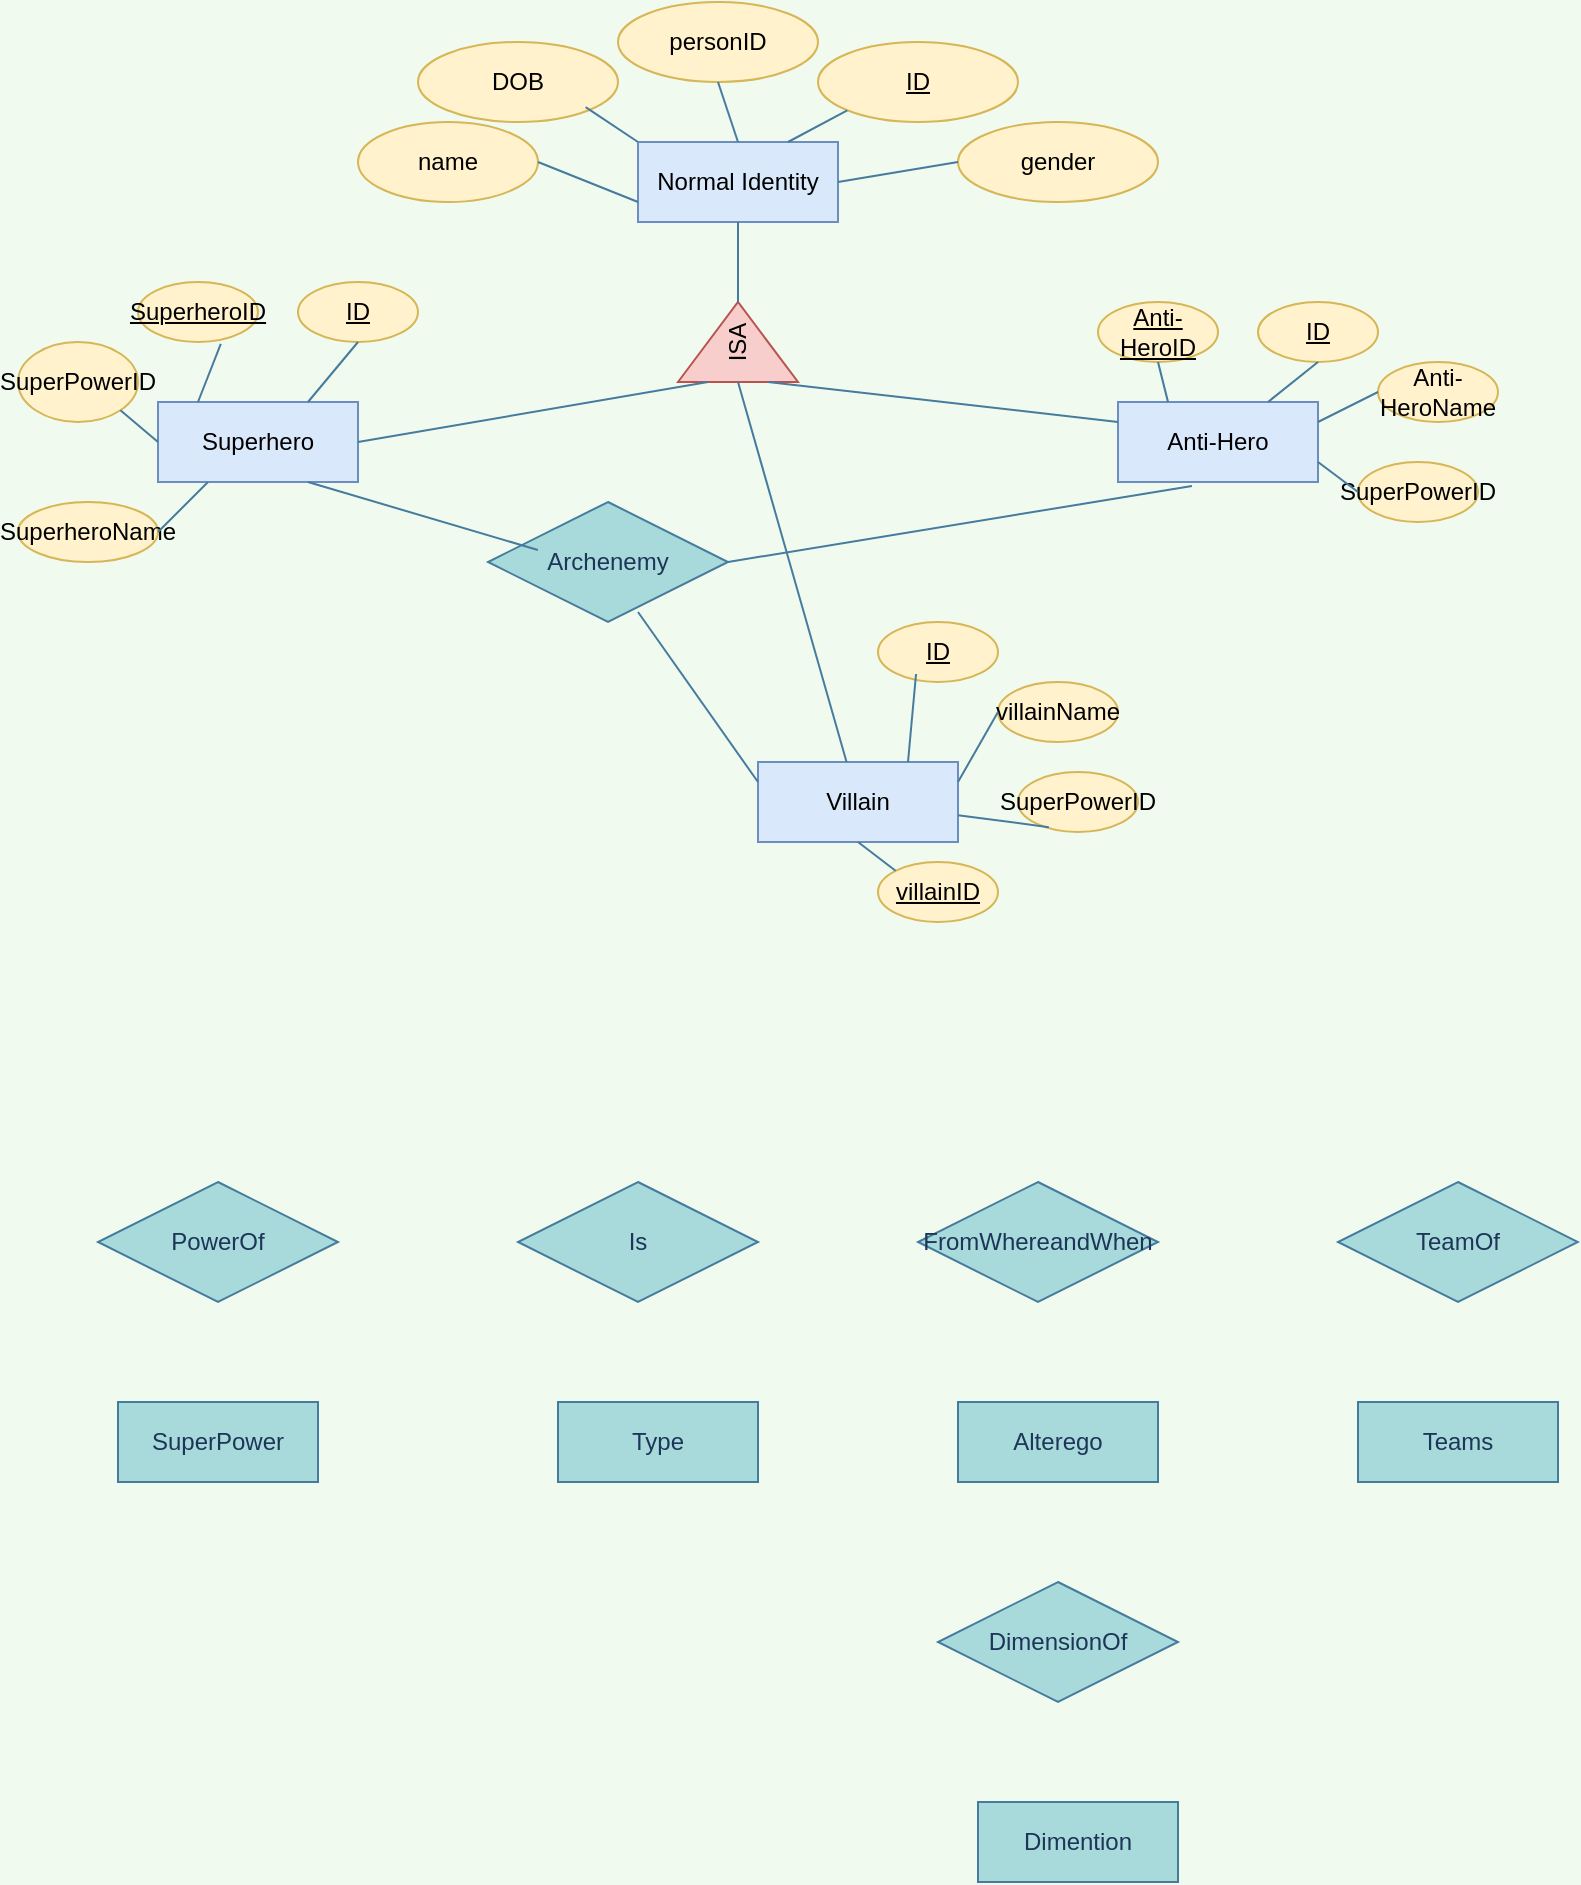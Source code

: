<mxfile version="13.8.0" type="github">
  <diagram id="R2lEEEUBdFMjLlhIrx00" name="Page-1">
    <mxGraphModel dx="1030" dy="1398" grid="1" gridSize="10" guides="1" tooltips="1" connect="1" arrows="1" fold="1" page="1" pageScale="1" pageWidth="850" pageHeight="1100" background="#F1FAEE" math="0" shadow="0" extFonts="Permanent Marker^https://fonts.googleapis.com/css?family=Permanent+Marker">
      <root>
        <mxCell id="0" />
        <mxCell id="1" parent="0" />
        <mxCell id="nAdJ6FFDhR7UBdOgbW9l-2" value="Normal Identity" style="whiteSpace=wrap;html=1;align=center;fillColor=#dae8fc;strokeColor=#6c8ebf;" vertex="1" parent="1">
          <mxGeometry x="320" y="70" width="100" height="40" as="geometry" />
        </mxCell>
        <mxCell id="nAdJ6FFDhR7UBdOgbW9l-3" value="ID" style="ellipse;whiteSpace=wrap;html=1;align=center;fontStyle=4;fillColor=#fff2cc;strokeColor=#d6b656;" vertex="1" parent="1">
          <mxGeometry x="410" y="20" width="100" height="40" as="geometry" />
        </mxCell>
        <mxCell id="nAdJ6FFDhR7UBdOgbW9l-4" value="personID" style="ellipse;whiteSpace=wrap;html=1;align=center;fillColor=#fff2cc;strokeColor=#d6b656;" vertex="1" parent="1">
          <mxGeometry x="310" width="100" height="40" as="geometry" />
        </mxCell>
        <mxCell id="nAdJ6FFDhR7UBdOgbW9l-5" value="DOB" style="ellipse;whiteSpace=wrap;html=1;align=center;fillColor=#fff2cc;strokeColor=#d6b656;" vertex="1" parent="1">
          <mxGeometry x="210" y="20" width="100" height="40" as="geometry" />
        </mxCell>
        <mxCell id="nAdJ6FFDhR7UBdOgbW9l-6" value="gender" style="ellipse;whiteSpace=wrap;html=1;align=center;fillColor=#fff2cc;strokeColor=#d6b656;" vertex="1" parent="1">
          <mxGeometry x="480" y="60" width="100" height="40" as="geometry" />
        </mxCell>
        <mxCell id="nAdJ6FFDhR7UBdOgbW9l-7" value="name" style="ellipse;whiteSpace=wrap;html=1;align=center;fillColor=#fff2cc;strokeColor=#d6b656;" vertex="1" parent="1">
          <mxGeometry x="180" y="60" width="90" height="40" as="geometry" />
        </mxCell>
        <mxCell id="nAdJ6FFDhR7UBdOgbW9l-10" value="" style="endArrow=none;html=1;entryX=0;entryY=0.75;entryDx=0;entryDy=0;labelBackgroundColor=#F1FAEE;strokeColor=#457B9D;fontColor=#1D3557;exitX=1;exitY=0.5;exitDx=0;exitDy=0;" edge="1" parent="1" source="nAdJ6FFDhR7UBdOgbW9l-7" target="nAdJ6FFDhR7UBdOgbW9l-2">
          <mxGeometry width="50" height="50" relative="1" as="geometry">
            <mxPoint x="270" y="90" as="sourcePoint" />
            <mxPoint x="290" y="60" as="targetPoint" />
          </mxGeometry>
        </mxCell>
        <mxCell id="nAdJ6FFDhR7UBdOgbW9l-11" value="" style="endArrow=none;html=1;entryX=0;entryY=0;entryDx=0;entryDy=0;exitX=0;exitY=0;exitDx=0;exitDy=0;labelBackgroundColor=#F1FAEE;strokeColor=#457B9D;fontColor=#1D3557;" edge="1" parent="1" source="nAdJ6FFDhR7UBdOgbW9l-2" target="nAdJ6FFDhR7UBdOgbW9l-2">
          <mxGeometry width="50" height="50" relative="1" as="geometry">
            <mxPoint x="230" y="340" as="sourcePoint" />
            <mxPoint x="280" y="290" as="targetPoint" />
            <Array as="points">
              <mxPoint x="290" y="50" />
            </Array>
          </mxGeometry>
        </mxCell>
        <mxCell id="nAdJ6FFDhR7UBdOgbW9l-12" value="" style="endArrow=none;html=1;entryX=0.5;entryY=1;entryDx=0;entryDy=0;exitX=0.5;exitY=0;exitDx=0;exitDy=0;labelBackgroundColor=#F1FAEE;strokeColor=#457B9D;fontColor=#1D3557;" edge="1" parent="1" source="nAdJ6FFDhR7UBdOgbW9l-2" target="nAdJ6FFDhR7UBdOgbW9l-4">
          <mxGeometry width="50" height="50" relative="1" as="geometry">
            <mxPoint x="350" y="90" as="sourcePoint" />
            <mxPoint x="400" y="40" as="targetPoint" />
          </mxGeometry>
        </mxCell>
        <mxCell id="nAdJ6FFDhR7UBdOgbW9l-13" value="" style="endArrow=none;html=1;entryX=0;entryY=1;entryDx=0;entryDy=0;exitX=0.75;exitY=0;exitDx=0;exitDy=0;labelBackgroundColor=#F1FAEE;strokeColor=#457B9D;fontColor=#1D3557;" edge="1" parent="1" source="nAdJ6FFDhR7UBdOgbW9l-2" target="nAdJ6FFDhR7UBdOgbW9l-3">
          <mxGeometry width="50" height="50" relative="1" as="geometry">
            <mxPoint x="320" y="290" as="sourcePoint" />
            <mxPoint x="370" y="240" as="targetPoint" />
          </mxGeometry>
        </mxCell>
        <mxCell id="nAdJ6FFDhR7UBdOgbW9l-14" value="" style="endArrow=none;html=1;entryX=0;entryY=0.5;entryDx=0;entryDy=0;exitX=1;exitY=0.5;exitDx=0;exitDy=0;labelBackgroundColor=#F1FAEE;strokeColor=#457B9D;fontColor=#1D3557;" edge="1" parent="1" source="nAdJ6FFDhR7UBdOgbW9l-2" target="nAdJ6FFDhR7UBdOgbW9l-6">
          <mxGeometry width="50" height="50" relative="1" as="geometry">
            <mxPoint x="370" y="230" as="sourcePoint" />
            <mxPoint x="420" y="180" as="targetPoint" />
          </mxGeometry>
        </mxCell>
        <mxCell id="nAdJ6FFDhR7UBdOgbW9l-15" value="ISA" style="triangle;whiteSpace=wrap;html=1;rounded=0;sketch=0;strokeColor=#b85450;fillColor=#f8cecc;rotation=-90;" vertex="1" parent="1">
          <mxGeometry x="350" y="140" width="40" height="60" as="geometry" />
        </mxCell>
        <mxCell id="nAdJ6FFDhR7UBdOgbW9l-16" value="" style="endArrow=none;html=1;strokeColor=#457B9D;fillColor=#A8DADC;fontColor=#1D3557;entryX=0.5;entryY=1;entryDx=0;entryDy=0;exitX=1;exitY=0.5;exitDx=0;exitDy=0;" edge="1" parent="1" source="nAdJ6FFDhR7UBdOgbW9l-15" target="nAdJ6FFDhR7UBdOgbW9l-2">
          <mxGeometry width="50" height="50" relative="1" as="geometry">
            <mxPoint x="350" y="290" as="sourcePoint" />
            <mxPoint x="400" y="240" as="targetPoint" />
          </mxGeometry>
        </mxCell>
        <mxCell id="nAdJ6FFDhR7UBdOgbW9l-17" value="Superhero" style="whiteSpace=wrap;html=1;align=center;rounded=0;sketch=0;strokeColor=#6c8ebf;fillColor=#dae8fc;" vertex="1" parent="1">
          <mxGeometry x="80" y="200" width="100" height="40" as="geometry" />
        </mxCell>
        <mxCell id="nAdJ6FFDhR7UBdOgbW9l-18" value="Villain" style="whiteSpace=wrap;html=1;align=center;rounded=0;sketch=0;strokeColor=#6c8ebf;fillColor=#dae8fc;" vertex="1" parent="1">
          <mxGeometry x="380" y="380" width="100" height="40" as="geometry" />
        </mxCell>
        <mxCell id="nAdJ6FFDhR7UBdOgbW9l-19" value="Anti-Hero" style="whiteSpace=wrap;html=1;align=center;rounded=0;sketch=0;strokeColor=#6c8ebf;fillColor=#dae8fc;" vertex="1" parent="1">
          <mxGeometry x="560" y="200" width="100" height="40" as="geometry" />
        </mxCell>
        <mxCell id="nAdJ6FFDhR7UBdOgbW9l-20" value="" style="endArrow=none;html=1;strokeColor=#457B9D;fillColor=#A8DADC;fontColor=#1D3557;entryX=0;entryY=0.25;entryDx=0;entryDy=0;exitX=1;exitY=0.5;exitDx=0;exitDy=0;" edge="1" parent="1" source="nAdJ6FFDhR7UBdOgbW9l-17" target="nAdJ6FFDhR7UBdOgbW9l-15">
          <mxGeometry width="50" height="50" relative="1" as="geometry">
            <mxPoint x="230" y="260" as="sourcePoint" />
            <mxPoint x="280" y="210" as="targetPoint" />
          </mxGeometry>
        </mxCell>
        <mxCell id="nAdJ6FFDhR7UBdOgbW9l-21" value="" style="endArrow=none;html=1;strokeColor=#457B9D;fillColor=#A8DADC;fontColor=#1D3557;entryX=0;entryY=0.5;entryDx=0;entryDy=0;" edge="1" parent="1" source="nAdJ6FFDhR7UBdOgbW9l-18" target="nAdJ6FFDhR7UBdOgbW9l-15">
          <mxGeometry width="50" height="50" relative="1" as="geometry">
            <mxPoint x="370" y="310" as="sourcePoint" />
            <mxPoint x="390" y="230" as="targetPoint" />
          </mxGeometry>
        </mxCell>
        <mxCell id="nAdJ6FFDhR7UBdOgbW9l-22" value="" style="endArrow=none;html=1;strokeColor=#457B9D;fillColor=#A8DADC;fontColor=#1D3557;entryX=0;entryY=0.75;entryDx=0;entryDy=0;exitX=0;exitY=0.25;exitDx=0;exitDy=0;" edge="1" parent="1" source="nAdJ6FFDhR7UBdOgbW9l-19" target="nAdJ6FFDhR7UBdOgbW9l-15">
          <mxGeometry width="50" height="50" relative="1" as="geometry">
            <mxPoint x="230" y="260" as="sourcePoint" />
            <mxPoint x="280" y="210" as="targetPoint" />
          </mxGeometry>
        </mxCell>
        <mxCell id="nAdJ6FFDhR7UBdOgbW9l-23" value="ID" style="ellipse;whiteSpace=wrap;html=1;align=center;fontStyle=4;rounded=0;sketch=0;strokeColor=#d6b656;fillColor=#fff2cc;" vertex="1" parent="1">
          <mxGeometry x="150" y="140" width="60" height="30" as="geometry" />
        </mxCell>
        <mxCell id="nAdJ6FFDhR7UBdOgbW9l-24" value="SuperheroID" style="ellipse;whiteSpace=wrap;html=1;align=center;fontStyle=4;rounded=0;sketch=0;strokeColor=#d6b656;fillColor=#fff2cc;" vertex="1" parent="1">
          <mxGeometry x="70" y="140" width="60" height="30" as="geometry" />
        </mxCell>
        <mxCell id="nAdJ6FFDhR7UBdOgbW9l-25" value="SuperPowerID" style="ellipse;whiteSpace=wrap;html=1;align=center;rounded=0;sketch=0;strokeColor=#d6b656;fillColor=#fff2cc;" vertex="1" parent="1">
          <mxGeometry x="10" y="170" width="60" height="40" as="geometry" />
        </mxCell>
        <mxCell id="nAdJ6FFDhR7UBdOgbW9l-26" value="SuperheroName" style="ellipse;whiteSpace=wrap;html=1;align=center;rounded=0;sketch=0;strokeColor=#d6b656;fillColor=#fff2cc;" vertex="1" parent="1">
          <mxGeometry x="10" y="250" width="70" height="30" as="geometry" />
        </mxCell>
        <mxCell id="nAdJ6FFDhR7UBdOgbW9l-27" value="" style="endArrow=none;html=1;strokeColor=#457B9D;fillColor=#A8DADC;fontColor=#1D3557;entryX=0.25;entryY=1;entryDx=0;entryDy=0;exitX=1;exitY=0.5;exitDx=0;exitDy=0;" edge="1" parent="1" source="nAdJ6FFDhR7UBdOgbW9l-26" target="nAdJ6FFDhR7UBdOgbW9l-17">
          <mxGeometry width="50" height="50" relative="1" as="geometry">
            <mxPoint x="100" y="330" as="sourcePoint" />
            <mxPoint x="150" y="280" as="targetPoint" />
          </mxGeometry>
        </mxCell>
        <mxCell id="nAdJ6FFDhR7UBdOgbW9l-28" value="" style="endArrow=none;html=1;strokeColor=#457B9D;fillColor=#A8DADC;fontColor=#1D3557;exitX=1;exitY=1;exitDx=0;exitDy=0;" edge="1" parent="1" source="nAdJ6FFDhR7UBdOgbW9l-25">
          <mxGeometry width="50" height="50" relative="1" as="geometry">
            <mxPoint x="110" y="330" as="sourcePoint" />
            <mxPoint x="80" y="220" as="targetPoint" />
          </mxGeometry>
        </mxCell>
        <mxCell id="nAdJ6FFDhR7UBdOgbW9l-29" value="" style="endArrow=none;html=1;strokeColor=#457B9D;fillColor=#A8DADC;fontColor=#1D3557;entryX=0.69;entryY=1.033;entryDx=0;entryDy=0;entryPerimeter=0;" edge="1" parent="1" target="nAdJ6FFDhR7UBdOgbW9l-24">
          <mxGeometry width="50" height="50" relative="1" as="geometry">
            <mxPoint x="100" y="200" as="sourcePoint" />
            <mxPoint x="140" y="160" as="targetPoint" />
          </mxGeometry>
        </mxCell>
        <mxCell id="nAdJ6FFDhR7UBdOgbW9l-30" value="" style="endArrow=none;html=1;strokeColor=#457B9D;fillColor=#A8DADC;fontColor=#1D3557;entryX=0.5;entryY=1;entryDx=0;entryDy=0;exitX=0.75;exitY=0;exitDx=0;exitDy=0;" edge="1" parent="1" source="nAdJ6FFDhR7UBdOgbW9l-17" target="nAdJ6FFDhR7UBdOgbW9l-23">
          <mxGeometry width="50" height="50" relative="1" as="geometry">
            <mxPoint x="150" y="440" as="sourcePoint" />
            <mxPoint x="200" y="390" as="targetPoint" />
          </mxGeometry>
        </mxCell>
        <mxCell id="nAdJ6FFDhR7UBdOgbW9l-31" value="villainID" style="ellipse;whiteSpace=wrap;html=1;align=center;fontStyle=4;rounded=0;sketch=0;strokeColor=#d6b656;fillColor=#fff2cc;" vertex="1" parent="1">
          <mxGeometry x="440" y="430" width="60" height="30" as="geometry" />
        </mxCell>
        <mxCell id="nAdJ6FFDhR7UBdOgbW9l-34" value="ID" style="ellipse;whiteSpace=wrap;html=1;align=center;fontStyle=4;rounded=0;sketch=0;strokeColor=#d6b656;fillColor=#fff2cc;" vertex="1" parent="1">
          <mxGeometry x="440" y="310" width="60" height="30" as="geometry" />
        </mxCell>
        <mxCell id="nAdJ6FFDhR7UBdOgbW9l-35" value="SuperPowerID" style="ellipse;whiteSpace=wrap;html=1;align=center;rounded=0;sketch=0;strokeColor=#d6b656;fillColor=#fff2cc;" vertex="1" parent="1">
          <mxGeometry x="510" y="385" width="60" height="30" as="geometry" />
        </mxCell>
        <mxCell id="nAdJ6FFDhR7UBdOgbW9l-36" value="villainName" style="ellipse;whiteSpace=wrap;html=1;align=center;rounded=0;sketch=0;strokeColor=#d6b656;fillColor=#fff2cc;" vertex="1" parent="1">
          <mxGeometry x="500" y="340" width="60" height="30" as="geometry" />
        </mxCell>
        <mxCell id="nAdJ6FFDhR7UBdOgbW9l-38" value="" style="endArrow=none;html=1;strokeColor=#457B9D;fillColor=#A8DADC;fontColor=#1D3557;entryX=0.5;entryY=1;entryDx=0;entryDy=0;exitX=0;exitY=0;exitDx=0;exitDy=0;" edge="1" parent="1" source="nAdJ6FFDhR7UBdOgbW9l-31" target="nAdJ6FFDhR7UBdOgbW9l-18">
          <mxGeometry width="50" height="50" relative="1" as="geometry">
            <mxPoint x="300" y="430" as="sourcePoint" />
            <mxPoint x="350" y="380" as="targetPoint" />
          </mxGeometry>
        </mxCell>
        <mxCell id="nAdJ6FFDhR7UBdOgbW9l-39" value="" style="endArrow=none;html=1;strokeColor=#457B9D;fillColor=#A8DADC;fontColor=#1D3557;entryX=0.317;entryY=0.867;entryDx=0;entryDy=0;entryPerimeter=0;exitX=0.75;exitY=0;exitDx=0;exitDy=0;" edge="1" parent="1" source="nAdJ6FFDhR7UBdOgbW9l-18" target="nAdJ6FFDhR7UBdOgbW9l-34">
          <mxGeometry width="50" height="50" relative="1" as="geometry">
            <mxPoint x="403" y="420" as="sourcePoint" />
            <mxPoint x="403" y="440" as="targetPoint" />
          </mxGeometry>
        </mxCell>
        <mxCell id="nAdJ6FFDhR7UBdOgbW9l-40" value="" style="endArrow=none;html=1;strokeColor=#457B9D;fillColor=#A8DADC;fontColor=#1D3557;entryX=0.257;entryY=0.919;entryDx=0;entryDy=0;entryPerimeter=0;" edge="1" parent="1" source="nAdJ6FFDhR7UBdOgbW9l-18" target="nAdJ6FFDhR7UBdOgbW9l-35">
          <mxGeometry width="50" height="50" relative="1" as="geometry">
            <mxPoint x="310" y="440" as="sourcePoint" />
            <mxPoint x="360" y="390" as="targetPoint" />
          </mxGeometry>
        </mxCell>
        <mxCell id="nAdJ6FFDhR7UBdOgbW9l-41" value="" style="endArrow=none;html=1;strokeColor=#457B9D;fillColor=#A8DADC;fontColor=#1D3557;entryX=0;entryY=0.5;entryDx=0;entryDy=0;exitX=1;exitY=0.25;exitDx=0;exitDy=0;" edge="1" parent="1" source="nAdJ6FFDhR7UBdOgbW9l-18" target="nAdJ6FFDhR7UBdOgbW9l-36">
          <mxGeometry width="50" height="50" relative="1" as="geometry">
            <mxPoint x="340" y="420" as="sourcePoint" />
            <mxPoint x="390" y="370" as="targetPoint" />
          </mxGeometry>
        </mxCell>
        <mxCell id="nAdJ6FFDhR7UBdOgbW9l-42" value="SuperPowerID" style="ellipse;whiteSpace=wrap;html=1;align=center;rounded=0;sketch=0;strokeColor=#d6b656;fillColor=#fff2cc;" vertex="1" parent="1">
          <mxGeometry x="680" y="230" width="60" height="30" as="geometry" />
        </mxCell>
        <mxCell id="nAdJ6FFDhR7UBdOgbW9l-43" value="Anti-HeroName" style="ellipse;whiteSpace=wrap;html=1;align=center;rounded=0;sketch=0;strokeColor=#d6b656;fillColor=#fff2cc;" vertex="1" parent="1">
          <mxGeometry x="690" y="180" width="60" height="30" as="geometry" />
        </mxCell>
        <mxCell id="nAdJ6FFDhR7UBdOgbW9l-44" value="ID" style="ellipse;whiteSpace=wrap;html=1;align=center;fontStyle=4;rounded=0;sketch=0;strokeColor=#d6b656;fillColor=#fff2cc;" vertex="1" parent="1">
          <mxGeometry x="630" y="150" width="60" height="30" as="geometry" />
        </mxCell>
        <mxCell id="nAdJ6FFDhR7UBdOgbW9l-45" value="Anti-HeroID" style="ellipse;whiteSpace=wrap;html=1;align=center;fontStyle=4;rounded=0;sketch=0;strokeColor=#d6b656;fillColor=#fff2cc;" vertex="1" parent="1">
          <mxGeometry x="550" y="150" width="60" height="30" as="geometry" />
        </mxCell>
        <mxCell id="nAdJ6FFDhR7UBdOgbW9l-46" value="" style="endArrow=none;html=1;strokeColor=#457B9D;fillColor=#A8DADC;fontColor=#1D3557;entryX=0.5;entryY=1;entryDx=0;entryDy=0;exitX=0.25;exitY=0;exitDx=0;exitDy=0;" edge="1" parent="1" source="nAdJ6FFDhR7UBdOgbW9l-19" target="nAdJ6FFDhR7UBdOgbW9l-45">
          <mxGeometry width="50" height="50" relative="1" as="geometry">
            <mxPoint x="380" y="300" as="sourcePoint" />
            <mxPoint x="430" y="250" as="targetPoint" />
          </mxGeometry>
        </mxCell>
        <mxCell id="nAdJ6FFDhR7UBdOgbW9l-47" value="" style="endArrow=none;html=1;strokeColor=#457B9D;fillColor=#A8DADC;fontColor=#1D3557;entryX=0.5;entryY=1;entryDx=0;entryDy=0;exitX=0.75;exitY=0;exitDx=0;exitDy=0;" edge="1" parent="1" source="nAdJ6FFDhR7UBdOgbW9l-19" target="nAdJ6FFDhR7UBdOgbW9l-44">
          <mxGeometry width="50" height="50" relative="1" as="geometry">
            <mxPoint x="590" y="310" as="sourcePoint" />
            <mxPoint x="640" y="260" as="targetPoint" />
          </mxGeometry>
        </mxCell>
        <mxCell id="nAdJ6FFDhR7UBdOgbW9l-48" value="" style="endArrow=none;html=1;strokeColor=#457B9D;fillColor=#A8DADC;fontColor=#1D3557;exitX=1;exitY=0.25;exitDx=0;exitDy=0;" edge="1" parent="1" source="nAdJ6FFDhR7UBdOgbW9l-19">
          <mxGeometry width="50" height="50" relative="1" as="geometry">
            <mxPoint x="590" y="310" as="sourcePoint" />
            <mxPoint x="690" y="195" as="targetPoint" />
          </mxGeometry>
        </mxCell>
        <mxCell id="nAdJ6FFDhR7UBdOgbW9l-49" value="" style="endArrow=none;html=1;strokeColor=#457B9D;fillColor=#A8DADC;fontColor=#1D3557;entryX=0;entryY=0.5;entryDx=0;entryDy=0;exitX=1;exitY=0.75;exitDx=0;exitDy=0;" edge="1" parent="1" source="nAdJ6FFDhR7UBdOgbW9l-19" target="nAdJ6FFDhR7UBdOgbW9l-42">
          <mxGeometry width="50" height="50" relative="1" as="geometry">
            <mxPoint x="590" y="310" as="sourcePoint" />
            <mxPoint x="640" y="260" as="targetPoint" />
          </mxGeometry>
        </mxCell>
        <mxCell id="nAdJ6FFDhR7UBdOgbW9l-50" value="Archenemy" style="shape=rhombus;perimeter=rhombusPerimeter;whiteSpace=wrap;html=1;align=center;rounded=0;sketch=0;strokeColor=#457B9D;fillColor=#A8DADC;fontColor=#1D3557;" vertex="1" parent="1">
          <mxGeometry x="245" y="250" width="120" height="60" as="geometry" />
        </mxCell>
        <mxCell id="nAdJ6FFDhR7UBdOgbW9l-51" value="" style="endArrow=none;html=1;strokeColor=#457B9D;fillColor=#A8DADC;fontColor=#1D3557;entryX=0.75;entryY=1;entryDx=0;entryDy=0;exitX=0.208;exitY=0.4;exitDx=0;exitDy=0;exitPerimeter=0;" edge="1" parent="1" source="nAdJ6FFDhR7UBdOgbW9l-50" target="nAdJ6FFDhR7UBdOgbW9l-17">
          <mxGeometry width="50" height="50" relative="1" as="geometry">
            <mxPoint x="310" y="430" as="sourcePoint" />
            <mxPoint x="360" y="380" as="targetPoint" />
          </mxGeometry>
        </mxCell>
        <mxCell id="nAdJ6FFDhR7UBdOgbW9l-53" value="" style="endArrow=none;html=1;strokeColor=#457B9D;fillColor=#A8DADC;fontColor=#1D3557;entryX=0.37;entryY=1.05;entryDx=0;entryDy=0;entryPerimeter=0;exitX=1;exitY=0.5;exitDx=0;exitDy=0;" edge="1" parent="1" source="nAdJ6FFDhR7UBdOgbW9l-50" target="nAdJ6FFDhR7UBdOgbW9l-19">
          <mxGeometry width="50" height="50" relative="1" as="geometry">
            <mxPoint x="390" y="430" as="sourcePoint" />
            <mxPoint x="440" y="380" as="targetPoint" />
          </mxGeometry>
        </mxCell>
        <mxCell id="nAdJ6FFDhR7UBdOgbW9l-55" value="" style="endArrow=none;html=1;strokeColor=#457B9D;fillColor=#A8DADC;fontColor=#1D3557;entryX=0.625;entryY=0.917;entryDx=0;entryDy=0;entryPerimeter=0;exitX=0;exitY=0.25;exitDx=0;exitDy=0;" edge="1" parent="1" source="nAdJ6FFDhR7UBdOgbW9l-18" target="nAdJ6FFDhR7UBdOgbW9l-50">
          <mxGeometry width="50" height="50" relative="1" as="geometry">
            <mxPoint x="390" y="480" as="sourcePoint" />
            <mxPoint x="440" y="430" as="targetPoint" />
          </mxGeometry>
        </mxCell>
        <mxCell id="nAdJ6FFDhR7UBdOgbW9l-56" value="PowerOf" style="shape=rhombus;perimeter=rhombusPerimeter;whiteSpace=wrap;html=1;align=center;rounded=0;sketch=0;strokeColor=#457B9D;fillColor=#A8DADC;fontColor=#1D3557;" vertex="1" parent="1">
          <mxGeometry x="50" y="590" width="120" height="60" as="geometry" />
        </mxCell>
        <mxCell id="nAdJ6FFDhR7UBdOgbW9l-57" value="Is" style="shape=rhombus;perimeter=rhombusPerimeter;whiteSpace=wrap;html=1;align=center;rounded=0;sketch=0;strokeColor=#457B9D;fillColor=#A8DADC;fontColor=#1D3557;" vertex="1" parent="1">
          <mxGeometry x="260" y="590" width="120" height="60" as="geometry" />
        </mxCell>
        <mxCell id="nAdJ6FFDhR7UBdOgbW9l-58" value="FromWhereandWhen" style="shape=rhombus;perimeter=rhombusPerimeter;whiteSpace=wrap;html=1;align=center;rounded=0;sketch=0;strokeColor=#457B9D;fillColor=#A8DADC;fontColor=#1D3557;" vertex="1" parent="1">
          <mxGeometry x="460" y="590" width="120" height="60" as="geometry" />
        </mxCell>
        <mxCell id="nAdJ6FFDhR7UBdOgbW9l-59" value="SuperPower" style="whiteSpace=wrap;html=1;align=center;rounded=0;sketch=0;strokeColor=#457B9D;fillColor=#A8DADC;fontColor=#1D3557;" vertex="1" parent="1">
          <mxGeometry x="60" y="700" width="100" height="40" as="geometry" />
        </mxCell>
        <mxCell id="nAdJ6FFDhR7UBdOgbW9l-60" value="Type" style="whiteSpace=wrap;html=1;align=center;rounded=0;sketch=0;strokeColor=#457B9D;fillColor=#A8DADC;fontColor=#1D3557;" vertex="1" parent="1">
          <mxGeometry x="280" y="700" width="100" height="40" as="geometry" />
        </mxCell>
        <mxCell id="nAdJ6FFDhR7UBdOgbW9l-61" value="Alterego" style="whiteSpace=wrap;html=1;align=center;rounded=0;sketch=0;strokeColor=#457B9D;fillColor=#A8DADC;fontColor=#1D3557;" vertex="1" parent="1">
          <mxGeometry x="480" y="700" width="100" height="40" as="geometry" />
        </mxCell>
        <mxCell id="nAdJ6FFDhR7UBdOgbW9l-62" value="DimensionOf" style="shape=rhombus;perimeter=rhombusPerimeter;whiteSpace=wrap;html=1;align=center;rounded=0;sketch=0;strokeColor=#457B9D;fillColor=#A8DADC;fontColor=#1D3557;" vertex="1" parent="1">
          <mxGeometry x="470" y="790" width="120" height="60" as="geometry" />
        </mxCell>
        <mxCell id="nAdJ6FFDhR7UBdOgbW9l-63" value="Dimention" style="whiteSpace=wrap;html=1;align=center;rounded=0;sketch=0;strokeColor=#457B9D;fillColor=#A8DADC;fontColor=#1D3557;" vertex="1" parent="1">
          <mxGeometry x="490" y="900" width="100" height="40" as="geometry" />
        </mxCell>
        <mxCell id="nAdJ6FFDhR7UBdOgbW9l-66" value="TeamOf" style="shape=rhombus;perimeter=rhombusPerimeter;whiteSpace=wrap;html=1;align=center;rounded=0;sketch=0;strokeColor=#457B9D;fillColor=#A8DADC;fontColor=#1D3557;" vertex="1" parent="1">
          <mxGeometry x="670" y="590" width="120" height="60" as="geometry" />
        </mxCell>
        <mxCell id="nAdJ6FFDhR7UBdOgbW9l-67" value="Teams" style="whiteSpace=wrap;html=1;align=center;rounded=0;sketch=0;strokeColor=#457B9D;fillColor=#A8DADC;fontColor=#1D3557;" vertex="1" parent="1">
          <mxGeometry x="680" y="700" width="100" height="40" as="geometry" />
        </mxCell>
      </root>
    </mxGraphModel>
  </diagram>
</mxfile>
